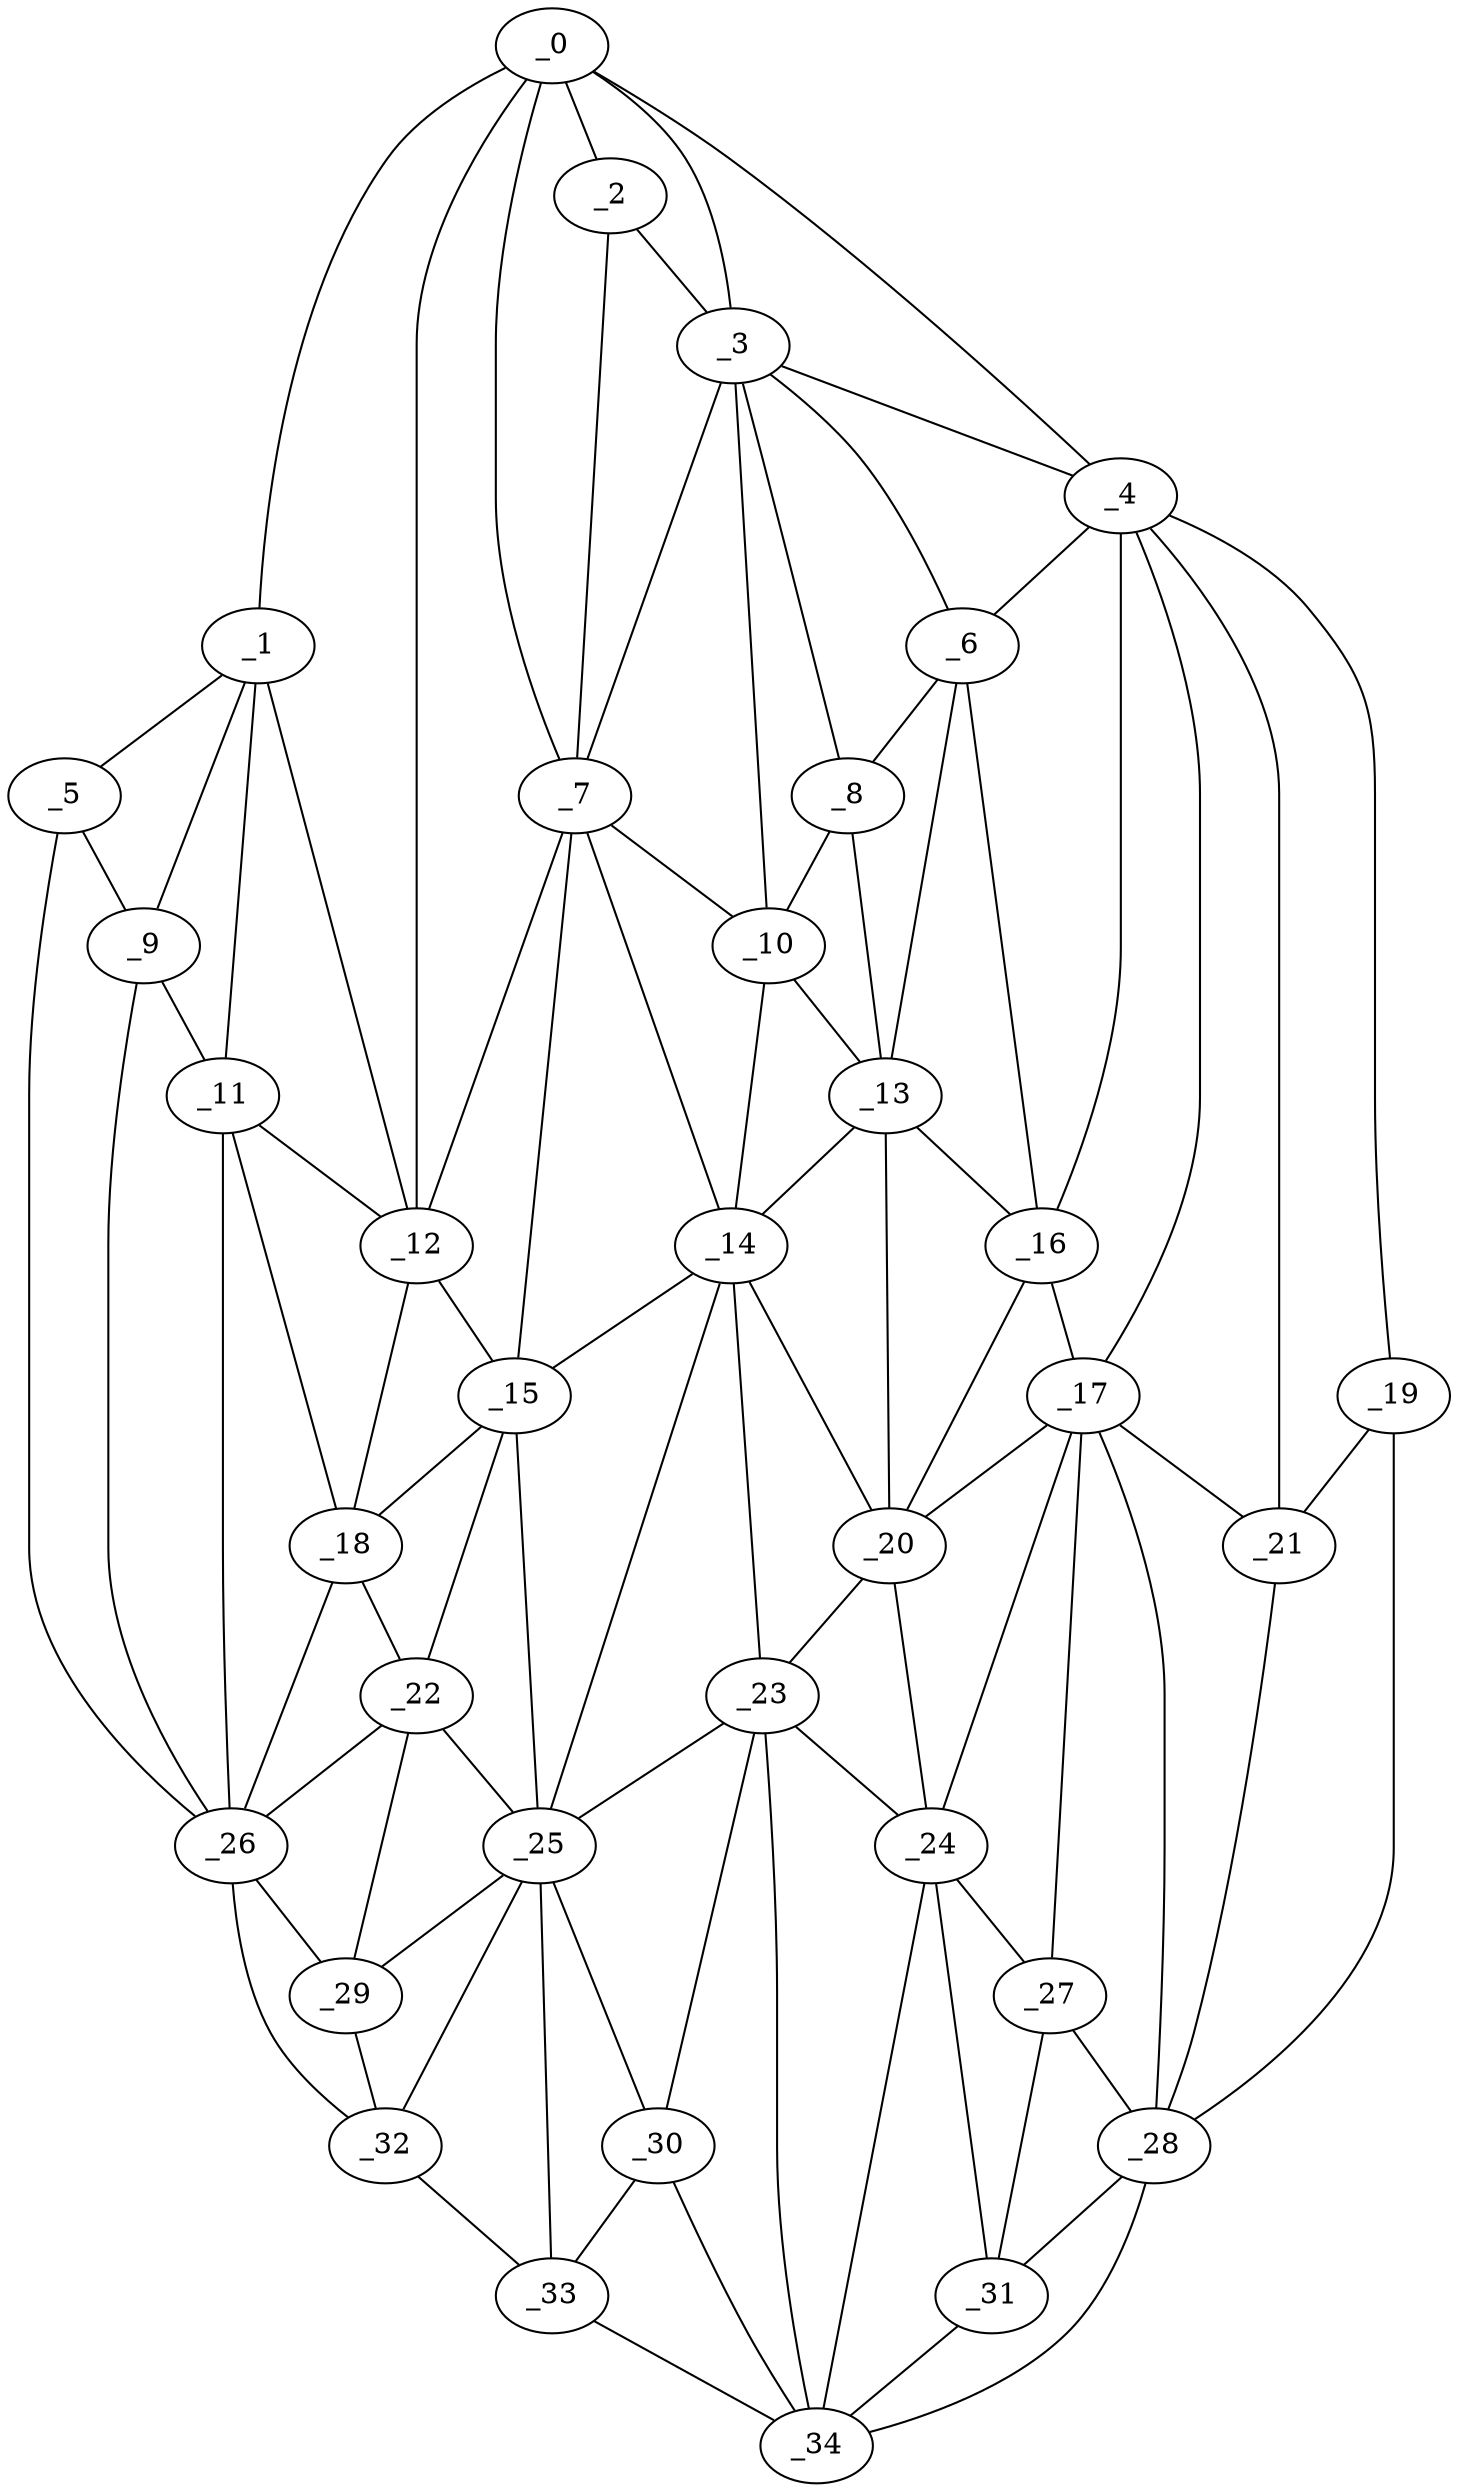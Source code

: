 graph "obj49__240.gxl" {
	_0	 [x=36,
		y=60];
	_1	 [x=42,
		y=8];
	_0 -- _1	 [valence=1];
	_2	 [x=45,
		y=61];
	_0 -- _2	 [valence=2];
	_3	 [x=49,
		y=69];
	_0 -- _3	 [valence=1];
	_4	 [x=51,
		y=88];
	_0 -- _4	 [valence=1];
	_7	 [x=55,
		y=56];
	_0 -- _7	 [valence=1];
	_12	 [x=66,
		y=29];
	_0 -- _12	 [valence=2];
	_5	 [x=52,
		y=3];
	_1 -- _5	 [valence=1];
	_9	 [x=58,
		y=6];
	_1 -- _9	 [valence=1];
	_11	 [x=66,
		y=14];
	_1 -- _11	 [valence=2];
	_1 -- _12	 [valence=2];
	_2 -- _3	 [valence=2];
	_2 -- _7	 [valence=1];
	_3 -- _4	 [valence=1];
	_6	 [x=54,
		y=76];
	_3 -- _6	 [valence=1];
	_3 -- _7	 [valence=1];
	_8	 [x=57,
		y=69];
	_3 -- _8	 [valence=2];
	_10	 [x=59,
		y=65];
	_3 -- _10	 [valence=1];
	_4 -- _6	 [valence=2];
	_16	 [x=69,
		y=87];
	_4 -- _16	 [valence=2];
	_17	 [x=70,
		y=93];
	_4 -- _17	 [valence=1];
	_19	 [x=81,
		y=126];
	_4 -- _19	 [valence=1];
	_21	 [x=82,
		y=119];
	_4 -- _21	 [valence=2];
	_5 -- _9	 [valence=2];
	_26	 [x=93,
		y=14];
	_5 -- _26	 [valence=1];
	_6 -- _8	 [valence=1];
	_13	 [x=67,
		y=74];
	_6 -- _13	 [valence=2];
	_6 -- _16	 [valence=1];
	_7 -- _10	 [valence=2];
	_7 -- _12	 [valence=2];
	_14	 [x=68,
		y=65];
	_7 -- _14	 [valence=2];
	_15	 [x=69,
		y=45];
	_7 -- _15	 [valence=2];
	_8 -- _10	 [valence=2];
	_8 -- _13	 [valence=1];
	_9 -- _11	 [valence=2];
	_9 -- _26	 [valence=1];
	_10 -- _13	 [valence=2];
	_10 -- _14	 [valence=2];
	_11 -- _12	 [valence=2];
	_18	 [x=79,
		y=30];
	_11 -- _18	 [valence=2];
	_11 -- _26	 [valence=1];
	_12 -- _15	 [valence=2];
	_12 -- _18	 [valence=2];
	_13 -- _14	 [valence=1];
	_13 -- _16	 [valence=2];
	_20	 [x=82,
		y=80];
	_13 -- _20	 [valence=2];
	_14 -- _15	 [valence=2];
	_14 -- _20	 [valence=2];
	_23	 [x=90,
		y=77];
	_14 -- _23	 [valence=2];
	_25	 [x=92,
		y=57];
	_14 -- _25	 [valence=2];
	_15 -- _18	 [valence=2];
	_22	 [x=90,
		y=40];
	_15 -- _22	 [valence=2];
	_15 -- _25	 [valence=2];
	_16 -- _17	 [valence=2];
	_16 -- _20	 [valence=2];
	_17 -- _20	 [valence=1];
	_17 -- _21	 [valence=2];
	_24	 [x=90,
		y=88];
	_17 -- _24	 [valence=2];
	_27	 [x=93,
		y=94];
	_17 -- _27	 [valence=2];
	_28	 [x=93,
		y=104];
	_17 -- _28	 [valence=1];
	_18 -- _22	 [valence=1];
	_18 -- _26	 [valence=2];
	_19 -- _21	 [valence=2];
	_19 -- _28	 [valence=1];
	_20 -- _23	 [valence=1];
	_20 -- _24	 [valence=2];
	_21 -- _28	 [valence=2];
	_22 -- _25	 [valence=2];
	_22 -- _26	 [valence=2];
	_29	 [x=95,
		y=42];
	_22 -- _29	 [valence=2];
	_23 -- _24	 [valence=1];
	_23 -- _25	 [valence=1];
	_30	 [x=95,
		y=71];
	_23 -- _30	 [valence=2];
	_34	 [x=97,
		y=80];
	_23 -- _34	 [valence=1];
	_24 -- _27	 [valence=1];
	_31	 [x=95,
		y=89];
	_24 -- _31	 [valence=2];
	_24 -- _34	 [valence=2];
	_25 -- _29	 [valence=2];
	_25 -- _30	 [valence=1];
	_32	 [x=97,
		y=54];
	_25 -- _32	 [valence=2];
	_33	 [x=97,
		y=59];
	_25 -- _33	 [valence=2];
	_26 -- _29	 [valence=2];
	_26 -- _32	 [valence=1];
	_27 -- _28	 [valence=1];
	_27 -- _31	 [valence=2];
	_28 -- _31	 [valence=2];
	_28 -- _34	 [valence=1];
	_29 -- _32	 [valence=2];
	_30 -- _33	 [valence=2];
	_30 -- _34	 [valence=1];
	_31 -- _34	 [valence=2];
	_32 -- _33	 [valence=1];
	_33 -- _34	 [valence=1];
}
